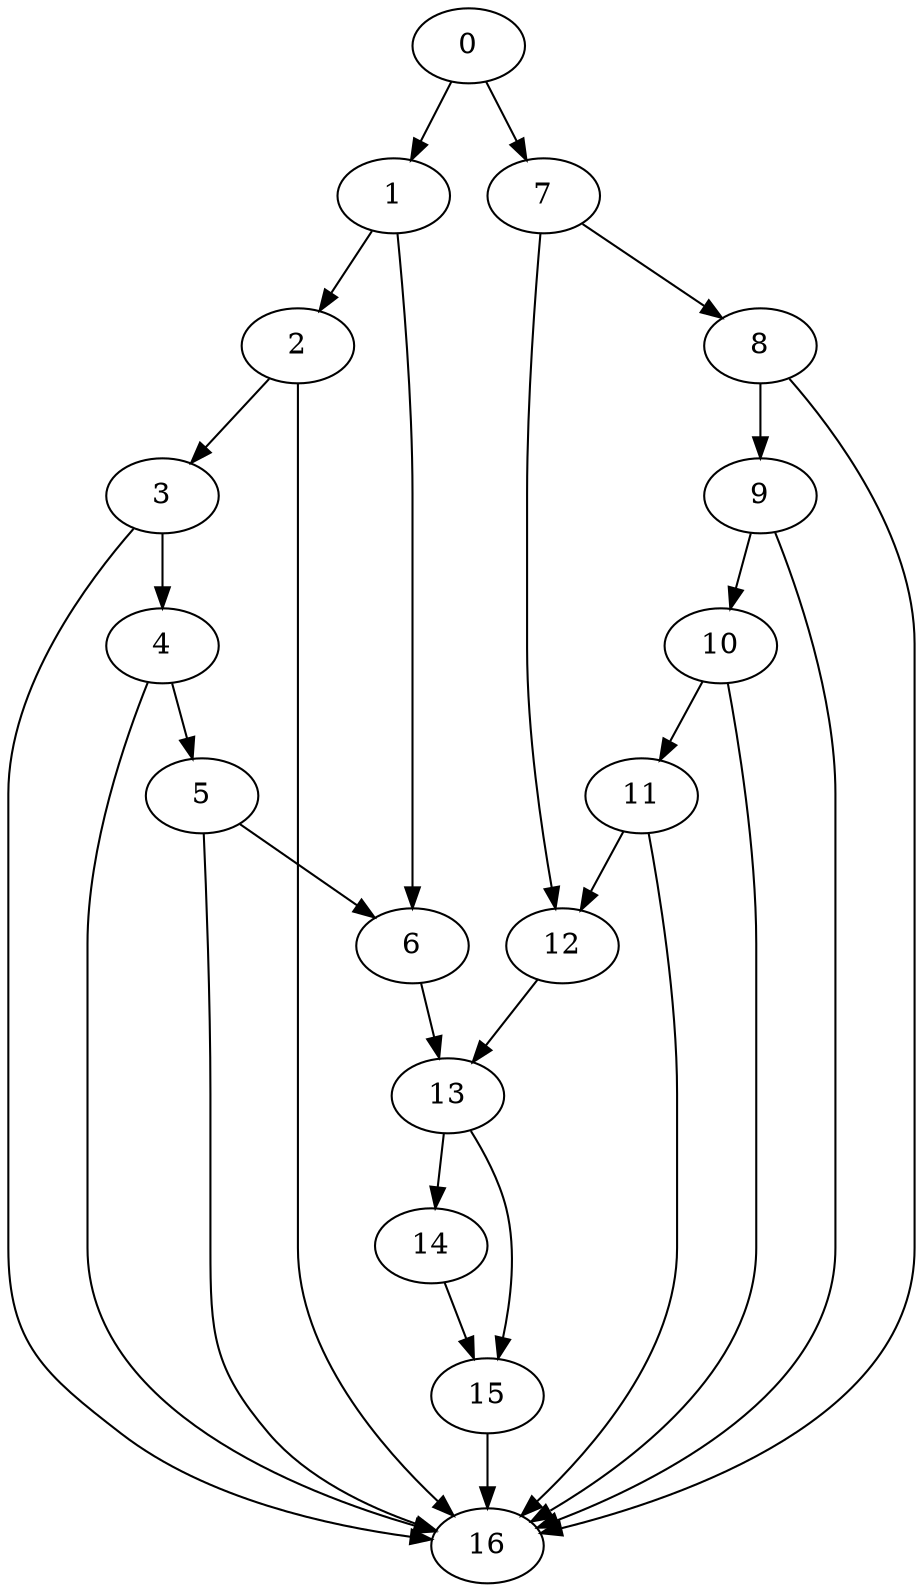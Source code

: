 digraph {
	0
	1
	2
	3
	4
	5
	6
	7
	8
	9
	10
	11
	12
	13
	14
	15
	16
	3 -> 4
	9 -> 10
	13 -> 15
	14 -> 15
	2 -> 3
	0 -> 7
	6 -> 13
	12 -> 13
	13 -> 14
	15 -> 16
	3 -> 16
	5 -> 16
	11 -> 16
	9 -> 16
	10 -> 16
	2 -> 16
	4 -> 16
	8 -> 16
	0 -> 1
	4 -> 5
	5 -> 6
	1 -> 6
	8 -> 9
	10 -> 11
	7 -> 12
	11 -> 12
	1 -> 2
	7 -> 8
}
